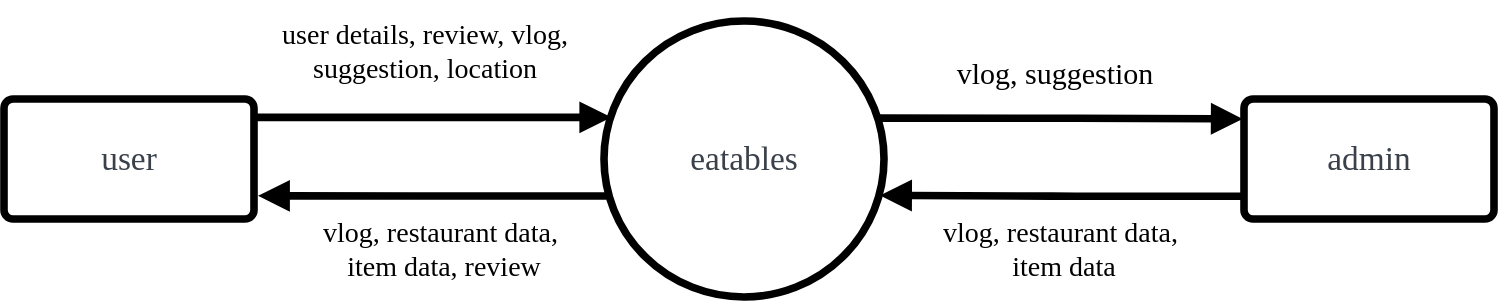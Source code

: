 <mxfile version="21.1.4" type="device">
  <diagram name="Page-1" id="Hzk1nXjLQBGkUmvB_u3M">
    <mxGraphModel dx="10385" dy="3881" grid="1" gridSize="10" guides="1" tooltips="1" connect="1" arrows="1" fold="1" page="1" pageScale="1" pageWidth="850" pageHeight="1100" math="0" shadow="0">
      <root>
        <mxCell id="0" />
        <mxCell id="1" parent="0" />
        <mxCell id="ytxD9LGKjR-1jV4EOtm5-1" value="eatables" style="html=1;overflow=block;blockSpacing=1;whiteSpace=wrap;ellipse;fontSize=16.7;fontFamily=Poppins;fontColor=#3a414a;spacing=3.8;strokeColor=#000000;strokeOpacity=100;rounded=1;absoluteArcSize=1;arcSize=9;strokeWidth=3.8;lucidId=Fwvz_EmDbjRy;fontStyle=0;fontSource=https%3A%2F%2Ffonts.googleapis.com%2Fcss%3Ffamily%3DPoppins;" vertex="1" parent="1">
          <mxGeometry x="-9020" y="-3068.5" width="140" height="138" as="geometry" />
        </mxCell>
        <mxCell id="ytxD9LGKjR-1jV4EOtm5-4" style="edgeStyle=orthogonalEdgeStyle;rounded=0;orthogonalLoop=1;jettySize=auto;html=1;entryX=0.026;entryY=0.349;entryDx=0;entryDy=0;entryPerimeter=0;exitX=1.005;exitY=0.153;exitDx=0;exitDy=0;exitPerimeter=0;strokeWidth=3.8;endArrow=block;endFill=1;fontFamily=Poppins;fontSource=https%3A%2F%2Ffonts.googleapis.com%2Fcss%3Ffamily%3DPoppins;" edge="1" parent="1" source="ytxD9LGKjR-1jV4EOtm5-2" target="ytxD9LGKjR-1jV4EOtm5-1">
          <mxGeometry relative="1" as="geometry">
            <mxPoint x="-9060" y="-3020" as="sourcePoint" />
            <mxPoint x="-9000" y="-3020" as="targetPoint" />
            <Array as="points" />
          </mxGeometry>
        </mxCell>
        <mxCell id="ytxD9LGKjR-1jV4EOtm5-2" value="user" style="html=1;overflow=block;blockSpacing=1;whiteSpace=wrap;fontSize=16.7;fontFamily=Poppins;fontColor=#3a414a;spacing=9;strokeColor=#000000;strokeOpacity=100;rounded=1;absoluteArcSize=1;arcSize=9;strokeWidth=3.8;lucidId=wwvzzOB5qDHe;fontStyle=0;fontSource=https%3A%2F%2Ffonts.googleapis.com%2Fcss%3Ffamily%3DPoppins;" vertex="1" parent="1">
          <mxGeometry x="-9320" y="-3029.5" width="125" height="60" as="geometry" />
        </mxCell>
        <mxCell id="ytxD9LGKjR-1jV4EOtm5-3" value="admin" style="html=1;overflow=block;blockSpacing=1;whiteSpace=wrap;fontSize=16.7;fontFamily=Poppins;fontColor=#3a414a;spacing=9;strokeColor=#000000;strokeOpacity=100;rounded=1;absoluteArcSize=1;arcSize=9;strokeWidth=3.8;lucidId=wwvzzOB5qDHe;fontStyle=0;fontSource=https%3A%2F%2Ffonts.googleapis.com%2Fcss%3Ffamily%3DPoppins;" vertex="1" parent="1">
          <mxGeometry x="-8700" y="-3029.5" width="125" height="60" as="geometry" />
        </mxCell>
        <mxCell id="ytxD9LGKjR-1jV4EOtm5-5" value="" style="html=1;jettySize=18;whiteSpace=wrap;fontSize=13;strokeColor=#000000;strokeOpacity=100;strokeWidth=3.8;rounded=1;arcSize=12;edgeStyle=orthogonalEdgeStyle;startArrow=none;endArrow=block;endFill=1;entryX=1.016;entryY=0.807;entryPerimeter=0;lucidId=7BvzuQQROveY;fontFamily=Poppins;fontStyle=0;entryDx=0;entryDy=0;exitX=0.009;exitY=0.634;exitDx=0;exitDy=0;exitPerimeter=0;fontSource=https%3A%2F%2Ffonts.googleapis.com%2Fcss%3Ffamily%3DPoppins;" edge="1" parent="1" source="ytxD9LGKjR-1jV4EOtm5-1" target="ytxD9LGKjR-1jV4EOtm5-2">
          <mxGeometry width="100" height="100" relative="1" as="geometry">
            <Array as="points" />
            <mxPoint x="-9030" y="-2940" as="sourcePoint" />
            <mxPoint x="-9001" y="-2999" as="targetPoint" />
          </mxGeometry>
        </mxCell>
        <mxCell id="ytxD9LGKjR-1jV4EOtm5-7" value="" style="html=1;jettySize=18;whiteSpace=wrap;fontSize=13;strokeColor=#000000;strokeOpacity=100;strokeWidth=3.8;rounded=1;arcSize=12;edgeStyle=orthogonalEdgeStyle;startArrow=none;endArrow=block;endFill=1;lucidId=7BvzuQQROveY;fontFamily=Poppins;fontStyle=0;exitX=-0.003;exitY=0.81;exitDx=0;exitDy=0;entryX=0.986;entryY=0.632;entryDx=0;entryDy=0;entryPerimeter=0;exitPerimeter=0;fontSource=https%3A%2F%2Ffonts.googleapis.com%2Fcss%3Ffamily%3DPoppins;" edge="1" parent="1" source="ytxD9LGKjR-1jV4EOtm5-3" target="ytxD9LGKjR-1jV4EOtm5-1">
          <mxGeometry width="100" height="100" relative="1" as="geometry">
            <Array as="points" />
            <mxPoint x="-8900" y="-2990" as="sourcePoint" />
            <mxPoint x="-8900" y="-2990" as="targetPoint" />
          </mxGeometry>
        </mxCell>
        <mxCell id="ytxD9LGKjR-1jV4EOtm5-8" value="" style="html=1;jettySize=18;whiteSpace=wrap;fontSize=13;strokeColor=#000000;strokeOpacity=100;strokeWidth=3.8;rounded=1;arcSize=12;edgeStyle=orthogonalEdgeStyle;startArrow=none;endArrow=block;endFill=1;lucidId=7BvzuQQROveY;fontFamily=Poppins;fontStyle=0;exitX=0.979;exitY=0.352;exitDx=0;exitDy=0;entryX=-0.005;entryY=0.166;entryDx=0;entryDy=0;entryPerimeter=0;exitPerimeter=0;fontSource=https%3A%2F%2Ffonts.googleapis.com%2Fcss%3Ffamily%3DPoppins;" edge="1" parent="1" source="ytxD9LGKjR-1jV4EOtm5-1" target="ytxD9LGKjR-1jV4EOtm5-3">
          <mxGeometry width="100" height="100" relative="1" as="geometry">
            <Array as="points" />
            <mxPoint x="-8750" y="-2974" as="sourcePoint" />
            <mxPoint x="-8872" y="-2975" as="targetPoint" />
          </mxGeometry>
        </mxCell>
        <mxCell id="ytxD9LGKjR-1jV4EOtm5-10" value="user details, review, vlog,&lt;br&gt;suggestion, location" style="text;html=1;align=center;verticalAlign=middle;resizable=0;points=[];autosize=1;fontFamily=Poppins;fontSource=https%3A%2F%2Ffonts.googleapis.com%2Fcss%3Ffamily%3DPoppins;fontSize=14;" vertex="1" parent="1">
          <mxGeometry x="-9210" y="-3078.5" width="200" height="50" as="geometry" />
        </mxCell>
        <mxCell id="ytxD9LGKjR-1jV4EOtm5-11" value="vlog, suggestion" style="text;html=1;align=center;verticalAlign=middle;resizable=0;points=[];autosize=1;fontFamily=Poppins;fontSource=https%3A%2F%2Ffonts.googleapis.com%2Fcss%3Ffamily%3DPoppins;fontSize=15;" vertex="1" parent="1">
          <mxGeometry x="-8870" y="-3058.5" width="150" height="30" as="geometry" />
        </mxCell>
        <mxCell id="ytxD9LGKjR-1jV4EOtm5-12" value="vlog, restaurant data, &#xa;item data, review" style="text;align=center;verticalAlign=middle;resizable=0;points=[];autosize=1;strokeColor=none;fillColor=none;fontFamily=Poppins;fontSource=https%3A%2F%2Ffonts.googleapis.com%2Fcss%3Ffamily%3DPoppins;fontSize=14;" vertex="1" parent="1">
          <mxGeometry x="-9190" y="-2980.5" width="180" height="50" as="geometry" />
        </mxCell>
        <mxCell id="ytxD9LGKjR-1jV4EOtm5-13" value="vlog, restaurant data, &#xa;item data" style="text;align=center;verticalAlign=middle;resizable=0;points=[];autosize=1;strokeColor=none;fillColor=none;fontFamily=Poppins;fontSource=https%3A%2F%2Ffonts.googleapis.com%2Fcss%3Ffamily%3DPoppins;fontSize=14;" vertex="1" parent="1">
          <mxGeometry x="-8880" y="-2980.5" width="180" height="50" as="geometry" />
        </mxCell>
      </root>
    </mxGraphModel>
  </diagram>
</mxfile>
